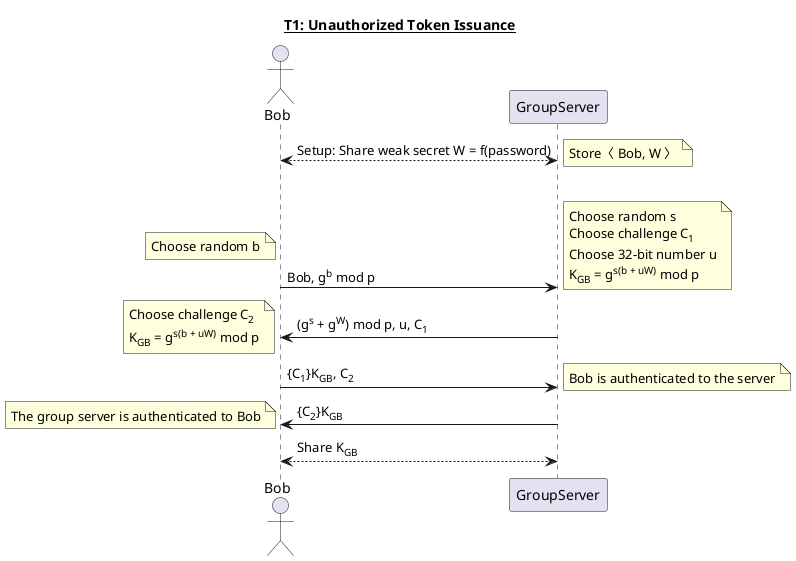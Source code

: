 @startuml
title __T1: Unauthorized Token Issuance__
actor Bob

Bob <--> GroupServer: Setup: Share weak secret W = f(password)
note right: Store〈 Bob, W 〉
|||
Bob -> GroupServer: Bob, g<sup>b</sup> mod p 
note left: Choose random b
note right
	Choose random s
	Choose challenge C<sub>1</sub>
	Choose 32-bit number u
	K<sub>GB</sub> = g<sup>s(b + uW)</sup> mod p
end note

GroupServer -> Bob: (g<sup>s</sup> + g<sup>W</sup>) mod p, u, C<sub>1</sub>
note left
	Choose challenge C<sub>2</sub>
	K<sub>GB</sub> = g<sup>s(b + uW)</sup> mod p
end note
Bob -> GroupServer: {C<sub>1</sub>}K<sub>GB</sub>, C<sub>2</sub>
note right: Bob is authenticated to the server
GroupServer -> Bob: {C<sub>2</sub>}K<sub>GB</sub>
note left: The group server is authenticated to Bob
Bob <--> GroupServer: Share K<sub>GB</sub>
@enduml